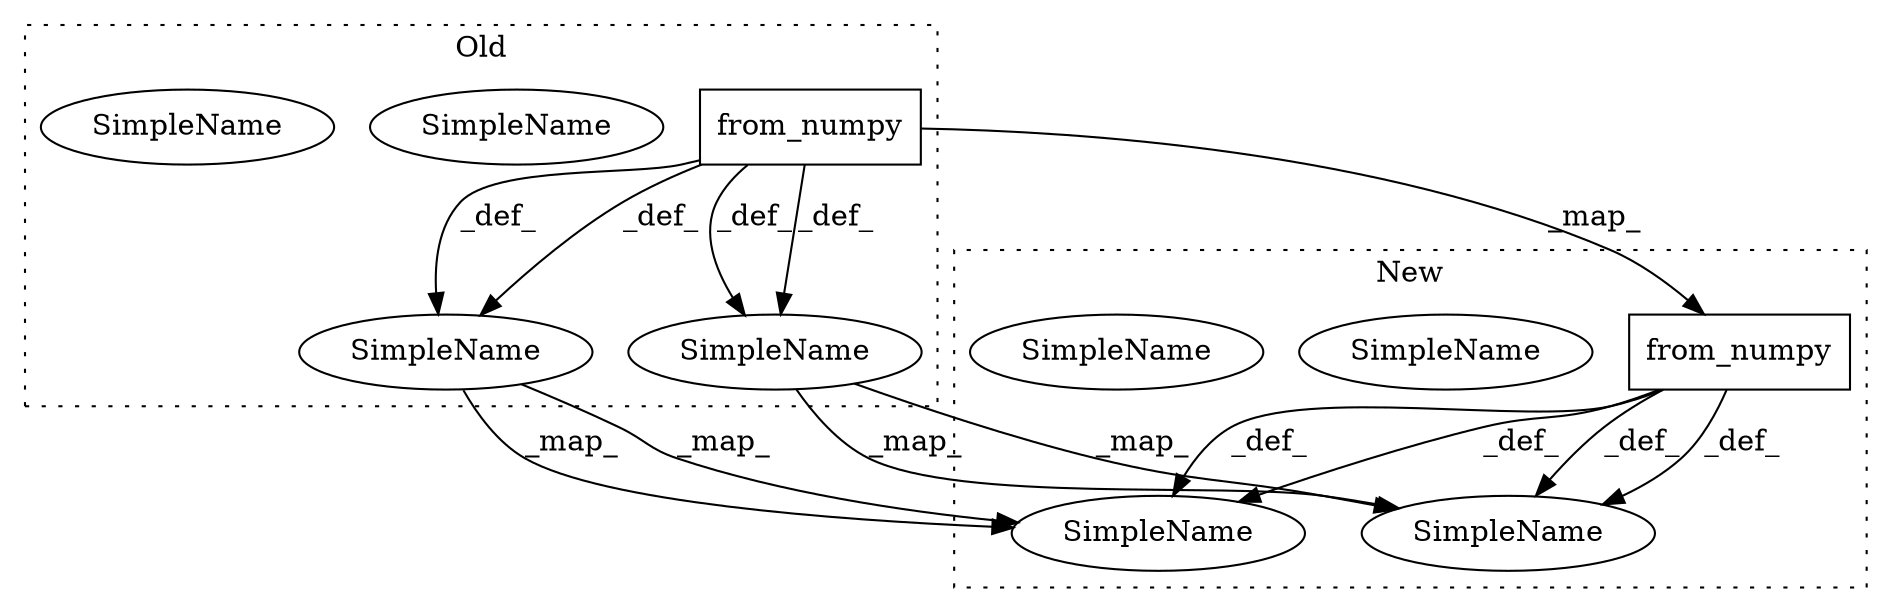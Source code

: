 digraph G {
subgraph cluster0 {
1 [label="from_numpy" a="32" s="9477,9492" l="11,1" shape="box"];
3 [label="SimpleName" a="42" s="10136" l="16" shape="ellipse"];
6 [label="SimpleName" a="42" s="10136" l="16" shape="ellipse"];
7 [label="SimpleName" a="42" s="10210" l="16" shape="ellipse"];
10 [label="SimpleName" a="42" s="10210" l="16" shape="ellipse"];
label = "Old";
style="dotted";
}
subgraph cluster1 {
2 [label="from_numpy" a="32" s="9662,9677" l="11,1" shape="box"];
4 [label="SimpleName" a="42" s="10377" l="16" shape="ellipse"];
5 [label="SimpleName" a="42" s="10377" l="16" shape="ellipse"];
8 [label="SimpleName" a="42" s="10451" l="16" shape="ellipse"];
9 [label="SimpleName" a="42" s="10451" l="16" shape="ellipse"];
label = "New";
style="dotted";
}
1 -> 6 [label="_def_"];
1 -> 10 [label="_def_"];
1 -> 2 [label="_map_"];
1 -> 6 [label="_def_"];
1 -> 10 [label="_def_"];
2 -> 5 [label="_def_"];
2 -> 5 [label="_def_"];
2 -> 9 [label="_def_"];
2 -> 9 [label="_def_"];
6 -> 5 [label="_map_"];
6 -> 5 [label="_map_"];
10 -> 9 [label="_map_"];
10 -> 9 [label="_map_"];
}